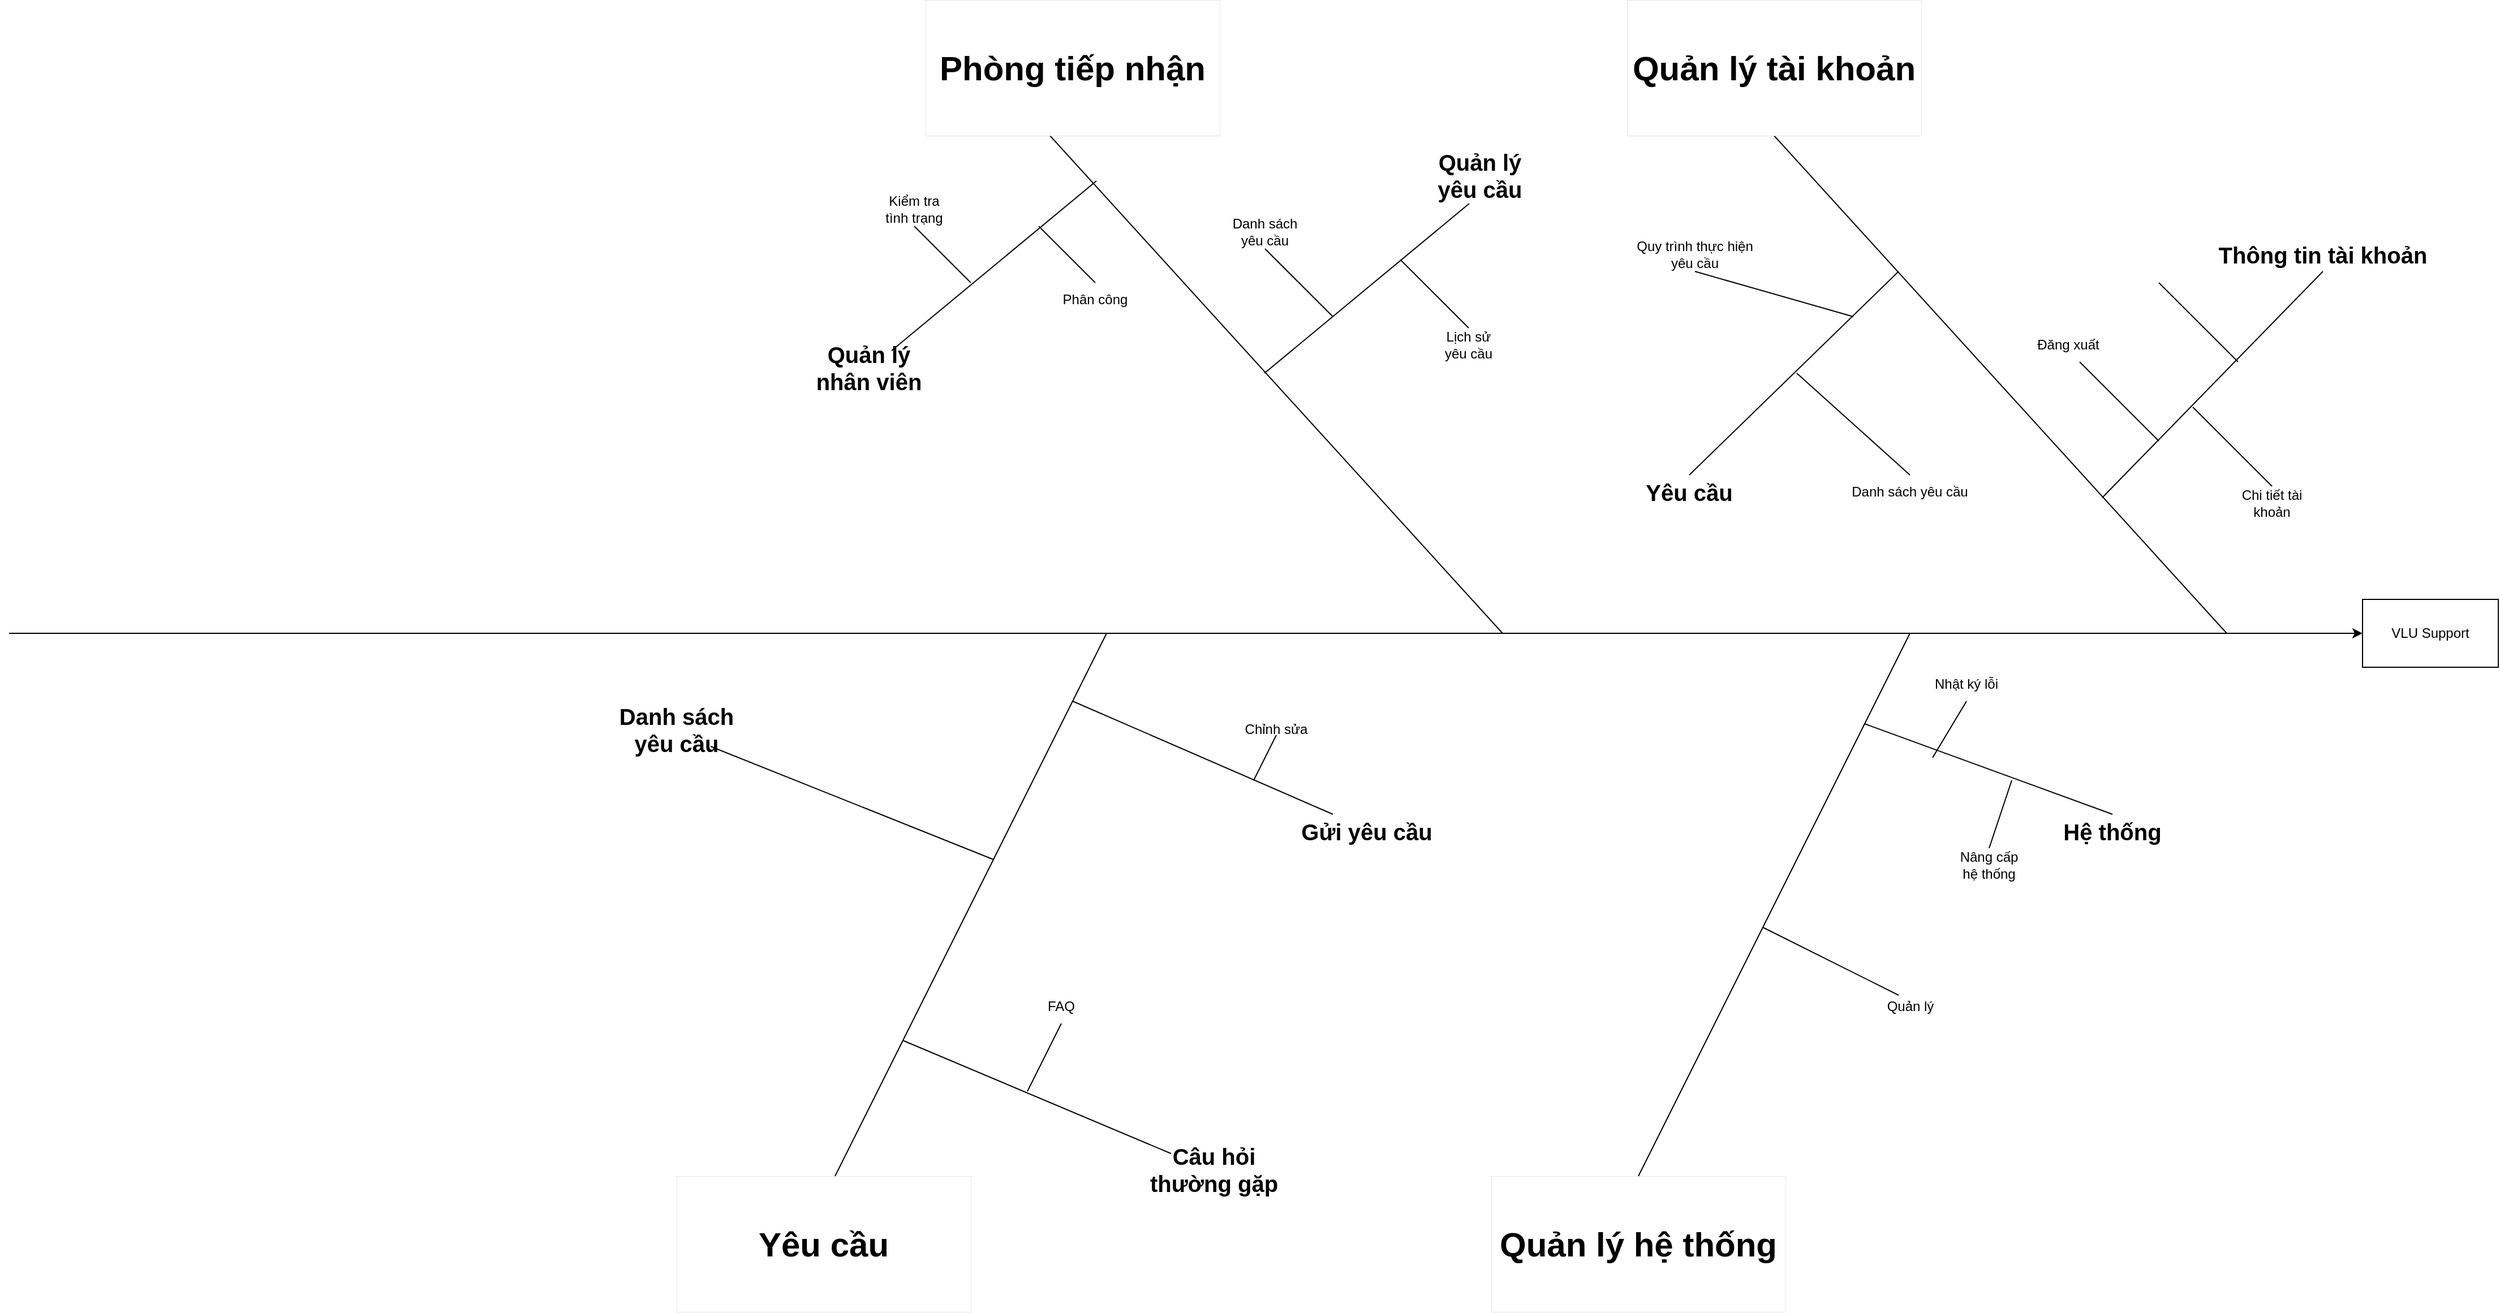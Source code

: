 <mxfile version="21.0.6" type="device"><diagram id="ANmctQ5APCpcmmg1skwJ" name="Trang-1"><mxGraphModel dx="2840" dy="1580" grid="1" gridSize="10" guides="1" tooltips="1" connect="1" arrows="1" fold="1" page="1" pageScale="1" pageWidth="827" pageHeight="1169" math="0" shadow="0"><root><mxCell id="0"/><mxCell id="1" parent="0"/><mxCell id="gyGDI26wCGZgA8zRNjBM-1" value="" style="endArrow=classic;html=1;rounded=0;" parent="1" edge="1"><mxGeometry width="50" height="50" relative="1" as="geometry"><mxPoint x="200" y="680" as="sourcePoint"/><mxPoint x="2280" y="680" as="targetPoint"/></mxGeometry></mxCell><mxCell id="gyGDI26wCGZgA8zRNjBM-2" value="VLU Support" style="rounded=0;whiteSpace=wrap;html=1;" parent="1" vertex="1"><mxGeometry x="2280" y="650" width="120" height="60" as="geometry"/></mxCell><mxCell id="gyGDI26wCGZgA8zRNjBM-3" value="" style="endArrow=none;html=1;rounded=0;" parent="1" edge="1"><mxGeometry width="50" height="50" relative="1" as="geometry"><mxPoint x="2160" y="680" as="sourcePoint"/><mxPoint x="1760" y="240" as="targetPoint"/></mxGeometry></mxCell><mxCell id="gyGDI26wCGZgA8zRNjBM-4" value="" style="endArrow=none;html=1;rounded=0;" parent="1" edge="1"><mxGeometry width="50" height="50" relative="1" as="geometry"><mxPoint x="1520" y="680" as="sourcePoint"/><mxPoint x="1120" y="240" as="targetPoint"/></mxGeometry></mxCell><mxCell id="gyGDI26wCGZgA8zRNjBM-7" value="" style="endArrow=none;html=1;rounded=0;" parent="1" edge="1"><mxGeometry width="50" height="50" relative="1" as="geometry"><mxPoint x="1640" y="1160" as="sourcePoint"/><mxPoint x="1880" y="680" as="targetPoint"/></mxGeometry></mxCell><mxCell id="gyGDI26wCGZgA8zRNjBM-9" value="" style="endArrow=none;html=1;rounded=0;" parent="1" edge="1"><mxGeometry width="50" height="50" relative="1" as="geometry"><mxPoint x="930" y="1160" as="sourcePoint"/><mxPoint x="1170" y="680" as="targetPoint"/></mxGeometry></mxCell><mxCell id="EHP1YN3KoYIs-p1NHQIQ-1" value="Quản lý tài khoản" style="rounded=0;whiteSpace=wrap;html=1;strokeWidth=0;fontSize=30;fontStyle=1" parent="1" vertex="1"><mxGeometry x="1630" y="120" width="260" height="120" as="geometry"/></mxCell><mxCell id="EHP1YN3KoYIs-p1NHQIQ-2" value="Quản lý hệ thống" style="rounded=0;whiteSpace=wrap;html=1;strokeWidth=0;fontSize=30;fontStyle=1" parent="1" vertex="1"><mxGeometry x="1510" y="1160" width="260" height="120" as="geometry"/></mxCell><mxCell id="EHP1YN3KoYIs-p1NHQIQ-3" value="Yêu cầu" style="rounded=0;whiteSpace=wrap;html=1;strokeWidth=0;fontSize=30;fontStyle=1" parent="1" vertex="1"><mxGeometry x="790" y="1160" width="260" height="120" as="geometry"/></mxCell><mxCell id="EHP1YN3KoYIs-p1NHQIQ-4" value="Phòng tiếp nhận" style="rounded=0;whiteSpace=wrap;html=1;strokeWidth=0;fontSize=30;fontStyle=1" parent="1" vertex="1"><mxGeometry x="1010" y="120" width="260" height="120" as="geometry"/></mxCell><mxCell id="EHP1YN3KoYIs-p1NHQIQ-6" value="" style="endArrow=none;html=1;rounded=0;entryX=0.5;entryY=1;entryDx=0;entryDy=0;" parent="1" target="EHP1YN3KoYIs-p1NHQIQ-8" edge="1"><mxGeometry width="50" height="50" relative="1" as="geometry"><mxPoint x="2050" y="560" as="sourcePoint"/><mxPoint x="2230" y="380" as="targetPoint"/></mxGeometry></mxCell><mxCell id="EHP1YN3KoYIs-p1NHQIQ-7" value="" style="endArrow=none;html=1;rounded=0;exitX=0.5;exitY=0;exitDx=0;exitDy=0;" parent="1" source="EHP1YN3KoYIs-p1NHQIQ-9" edge="1"><mxGeometry width="50" height="50" relative="1" as="geometry"><mxPoint x="1690" y="540" as="sourcePoint"/><mxPoint x="1870" y="360" as="targetPoint"/></mxGeometry></mxCell><mxCell id="EHP1YN3KoYIs-p1NHQIQ-8" value="Thông tin tài khoản" style="text;html=1;strokeColor=none;fillColor=none;align=center;verticalAlign=middle;whiteSpace=wrap;rounded=0;fontStyle=1;fontSize=20;" parent="1" vertex="1"><mxGeometry x="2150" y="330" width="190" height="30" as="geometry"/></mxCell><mxCell id="EHP1YN3KoYIs-p1NHQIQ-9" value="&lt;b style=&quot;font-size: 20px;&quot;&gt;&lt;font style=&quot;font-size: 20px;&quot;&gt;Yêu cầu&lt;/font&gt;&lt;/b&gt;" style="text;html=1;strokeColor=none;fillColor=none;align=center;verticalAlign=middle;whiteSpace=wrap;rounded=0;fontSize=20;" parent="1" vertex="1"><mxGeometry x="1620" y="540" width="130" height="30" as="geometry"/></mxCell><mxCell id="EHP1YN3KoYIs-p1NHQIQ-10" value="" style="endArrow=none;html=1;rounded=0;exitX=0.5;exitY=1;exitDx=0;exitDy=0;" parent="1" source="EHP1YN3KoYIs-p1NHQIQ-12" edge="1"><mxGeometry width="50" height="50" relative="1" as="geometry"><mxPoint x="1730" y="360" as="sourcePoint"/><mxPoint x="1830" y="400" as="targetPoint"/></mxGeometry></mxCell><mxCell id="EHP1YN3KoYIs-p1NHQIQ-11" value="" style="endArrow=none;html=1;rounded=0;entryX=0.5;entryY=0;entryDx=0;entryDy=0;" parent="1" target="EHP1YN3KoYIs-p1NHQIQ-14" edge="1"><mxGeometry width="50" height="50" relative="1" as="geometry"><mxPoint x="1780" y="450" as="sourcePoint"/><mxPoint x="1880" y="540" as="targetPoint"/></mxGeometry></mxCell><mxCell id="EHP1YN3KoYIs-p1NHQIQ-12" value="Quy trình thực hiện yêu cầu" style="text;html=1;strokeColor=none;fillColor=none;align=center;verticalAlign=middle;whiteSpace=wrap;rounded=0;" parent="1" vertex="1"><mxGeometry x="1630" y="330" width="120" height="30" as="geometry"/></mxCell><mxCell id="EHP1YN3KoYIs-p1NHQIQ-14" value="Danh sách yêu cầu" style="text;html=1;strokeColor=none;fillColor=none;align=center;verticalAlign=middle;whiteSpace=wrap;rounded=0;" parent="1" vertex="1"><mxGeometry x="1820" y="540" width="120" height="30" as="geometry"/></mxCell><mxCell id="EHP1YN3KoYIs-p1NHQIQ-15" value="" style="endArrow=none;html=1;rounded=0;" parent="1" edge="1"><mxGeometry width="50" height="50" relative="1" as="geometry"><mxPoint x="2100" y="510" as="sourcePoint"/><mxPoint x="2030" y="440" as="targetPoint"/></mxGeometry></mxCell><mxCell id="EHP1YN3KoYIs-p1NHQIQ-16" value="" style="endArrow=none;html=1;rounded=0;" parent="1" edge="1"><mxGeometry width="50" height="50" relative="1" as="geometry"><mxPoint x="2200" y="550" as="sourcePoint"/><mxPoint x="2130" y="480" as="targetPoint"/></mxGeometry></mxCell><mxCell id="EHP1YN3KoYIs-p1NHQIQ-17" value="" style="endArrow=none;html=1;rounded=0;" parent="1" edge="1"><mxGeometry width="50" height="50" relative="1" as="geometry"><mxPoint x="2170" y="440" as="sourcePoint"/><mxPoint x="2100" y="370" as="targetPoint"/></mxGeometry></mxCell><mxCell id="EHP1YN3KoYIs-p1NHQIQ-18" value="Đăng xuất" style="text;html=1;strokeColor=none;fillColor=none;align=center;verticalAlign=middle;whiteSpace=wrap;rounded=0;" parent="1" vertex="1"><mxGeometry x="1990" y="410" width="60" height="30" as="geometry"/></mxCell><mxCell id="EHP1YN3KoYIs-p1NHQIQ-19" value="Chi tiết tài khoản" style="text;html=1;strokeColor=none;fillColor=none;align=center;verticalAlign=middle;whiteSpace=wrap;rounded=0;" parent="1" vertex="1"><mxGeometry x="2170" y="550" width="60" height="30" as="geometry"/></mxCell><mxCell id="EHP1YN3KoYIs-p1NHQIQ-21" value="" style="endArrow=none;html=1;rounded=0;exitX=0.5;exitY=0;exitDx=0;exitDy=0;" parent="1" source="EHP1YN3KoYIs-p1NHQIQ-24" edge="1"><mxGeometry width="50" height="50" relative="1" as="geometry"><mxPoint x="1960" y="820" as="sourcePoint"/><mxPoint x="1840" y="760" as="targetPoint"/></mxGeometry></mxCell><mxCell id="EHP1YN3KoYIs-p1NHQIQ-23" value="" style="endArrow=none;html=1;rounded=0;" parent="1" edge="1"><mxGeometry width="50" height="50" relative="1" as="geometry"><mxPoint x="1870" y="1000" as="sourcePoint"/><mxPoint x="1750" y="940" as="targetPoint"/></mxGeometry></mxCell><mxCell id="EHP1YN3KoYIs-p1NHQIQ-24" value="&lt;font style=&quot;font-size: 20px;&quot;&gt;&lt;b&gt;Hệ thống&lt;/b&gt;&lt;/font&gt;" style="text;html=1;strokeColor=none;fillColor=none;align=center;verticalAlign=middle;whiteSpace=wrap;rounded=0;" parent="1" vertex="1"><mxGeometry x="2008" y="840" width="102" height="30" as="geometry"/></mxCell><mxCell id="EHP1YN3KoYIs-p1NHQIQ-25" value="" style="endArrow=none;html=1;rounded=0;entryX=0.5;entryY=1;entryDx=0;entryDy=0;" parent="1" target="EHP1YN3KoYIs-p1NHQIQ-26" edge="1"><mxGeometry width="50" height="50" relative="1" as="geometry"><mxPoint x="1900" y="790" as="sourcePoint"/><mxPoint x="1930" y="740" as="targetPoint"/></mxGeometry></mxCell><mxCell id="EHP1YN3KoYIs-p1NHQIQ-26" value="Nhật ký lỗi" style="text;html=1;strokeColor=none;fillColor=none;align=center;verticalAlign=middle;whiteSpace=wrap;rounded=0;" parent="1" vertex="1"><mxGeometry x="1900" y="710" width="60" height="30" as="geometry"/></mxCell><mxCell id="EHP1YN3KoYIs-p1NHQIQ-27" value="" style="endArrow=none;html=1;rounded=0;exitX=0.5;exitY=0;exitDx=0;exitDy=0;" parent="1" source="EHP1YN3KoYIs-p1NHQIQ-28" edge="1"><mxGeometry width="50" height="50" relative="1" as="geometry"><mxPoint x="1950" y="870" as="sourcePoint"/><mxPoint x="1970" y="810" as="targetPoint"/></mxGeometry></mxCell><mxCell id="EHP1YN3KoYIs-p1NHQIQ-28" value="Nâng cấp hệ thống" style="text;html=1;strokeColor=none;fillColor=none;align=center;verticalAlign=middle;whiteSpace=wrap;rounded=0;" parent="1" vertex="1"><mxGeometry x="1920" y="870" width="60" height="30" as="geometry"/></mxCell><mxCell id="EHP1YN3KoYIs-p1NHQIQ-30" value="Quản lý" style="text;html=1;align=center;verticalAlign=middle;resizable=0;points=[];autosize=1;strokeColor=none;fillColor=none;" parent="1" vertex="1"><mxGeometry x="1850" y="995" width="60" height="30" as="geometry"/></mxCell><mxCell id="EHP1YN3KoYIs-p1NHQIQ-31" value="" style="endArrow=none;html=1;rounded=0;" parent="1" edge="1"><mxGeometry width="50" height="50" relative="1" as="geometry"><mxPoint x="1140" y="740" as="sourcePoint"/><mxPoint x="1370" y="840" as="targetPoint"/></mxGeometry></mxCell><mxCell id="EHP1YN3KoYIs-p1NHQIQ-32" value="Gửi yêu cầu" style="text;html=1;strokeColor=none;fillColor=none;align=center;verticalAlign=middle;whiteSpace=wrap;rounded=0;fontSize=20;fontStyle=1" parent="1" vertex="1"><mxGeometry x="1340" y="840" width="120" height="30" as="geometry"/></mxCell><mxCell id="EHP1YN3KoYIs-p1NHQIQ-38" value="" style="endArrow=none;html=1;rounded=0;exitX=0.75;exitY=1;exitDx=0;exitDy=0;" parent="1" edge="1" source="JRyGgrs5AOZRTKDDHt-V-16"><mxGeometry width="50" height="50" relative="1" as="geometry"><mxPoint x="834" y="780" as="sourcePoint"/><mxPoint x="1070" y="880" as="targetPoint"/></mxGeometry></mxCell><mxCell id="JRyGgrs5AOZRTKDDHt-V-1" value="" style="endArrow=none;html=1;rounded=0;" edge="1" parent="1"><mxGeometry width="50" height="50" relative="1" as="geometry"><mxPoint x="980" y="430" as="sourcePoint"/><mxPoint x="1161" y="280" as="targetPoint"/></mxGeometry></mxCell><mxCell id="JRyGgrs5AOZRTKDDHt-V-2" value="" style="endArrow=none;html=1;rounded=0;" edge="1" parent="1"><mxGeometry width="50" height="50" relative="1" as="geometry"><mxPoint x="1309.5" y="450" as="sourcePoint"/><mxPoint x="1490.5" y="300" as="targetPoint"/></mxGeometry></mxCell><mxCell id="JRyGgrs5AOZRTKDDHt-V-3" value="Quản lý yêu cầu" style="text;html=1;strokeColor=none;fillColor=none;align=center;verticalAlign=middle;whiteSpace=wrap;rounded=0;fontStyle=1;fontSize=20;" vertex="1" parent="1"><mxGeometry x="1460" y="260" width="80" height="30" as="geometry"/></mxCell><mxCell id="JRyGgrs5AOZRTKDDHt-V-4" value="Quản lý nhân viên" style="text;html=1;strokeColor=none;fillColor=none;align=center;verticalAlign=middle;whiteSpace=wrap;rounded=0;fontStyle=1;fontSize=20;" vertex="1" parent="1"><mxGeometry x="910" y="430" width="100" height="30" as="geometry"/></mxCell><mxCell id="JRyGgrs5AOZRTKDDHt-V-5" value="" style="endArrow=none;html=1;rounded=0;" edge="1" parent="1"><mxGeometry width="50" height="50" relative="1" as="geometry"><mxPoint x="1160" y="370" as="sourcePoint"/><mxPoint x="1110" y="320" as="targetPoint"/></mxGeometry></mxCell><mxCell id="JRyGgrs5AOZRTKDDHt-V-6" value="Phân công" style="text;html=1;strokeColor=none;fillColor=none;align=center;verticalAlign=middle;whiteSpace=wrap;rounded=0;" vertex="1" parent="1"><mxGeometry x="1130" y="370" width="60" height="30" as="geometry"/></mxCell><mxCell id="JRyGgrs5AOZRTKDDHt-V-7" value="" style="endArrow=none;html=1;rounded=0;" edge="1" parent="1"><mxGeometry width="50" height="50" relative="1" as="geometry"><mxPoint x="1050" y="370" as="sourcePoint"/><mxPoint x="1000" y="320" as="targetPoint"/></mxGeometry></mxCell><mxCell id="JRyGgrs5AOZRTKDDHt-V-8" value="Kiểm tra tình trạng" style="text;html=1;strokeColor=none;fillColor=none;align=center;verticalAlign=middle;whiteSpace=wrap;rounded=0;" vertex="1" parent="1"><mxGeometry x="970" y="290" width="60" height="30" as="geometry"/></mxCell><mxCell id="JRyGgrs5AOZRTKDDHt-V-9" value="" style="endArrow=none;html=1;rounded=0;" edge="1" parent="1"><mxGeometry width="50" height="50" relative="1" as="geometry"><mxPoint x="1310" y="340" as="sourcePoint"/><mxPoint x="1370" y="400" as="targetPoint"/></mxGeometry></mxCell><mxCell id="JRyGgrs5AOZRTKDDHt-V-10" value="" style="endArrow=none;html=1;rounded=0;" edge="1" parent="1"><mxGeometry width="50" height="50" relative="1" as="geometry"><mxPoint x="1430" y="350" as="sourcePoint"/><mxPoint x="1490" y="410" as="targetPoint"/></mxGeometry></mxCell><mxCell id="JRyGgrs5AOZRTKDDHt-V-11" value="Danh sách yêu cầu" style="text;html=1;strokeColor=none;fillColor=none;align=center;verticalAlign=middle;whiteSpace=wrap;rounded=0;" vertex="1" parent="1"><mxGeometry x="1280" y="310" width="60" height="30" as="geometry"/></mxCell><mxCell id="JRyGgrs5AOZRTKDDHt-V-12" value="Lịch sử yêu cầu" style="text;html=1;strokeColor=none;fillColor=none;align=center;verticalAlign=middle;whiteSpace=wrap;rounded=0;" vertex="1" parent="1"><mxGeometry x="1460" y="410" width="60" height="30" as="geometry"/></mxCell><mxCell id="JRyGgrs5AOZRTKDDHt-V-13" value="" style="endArrow=none;html=1;rounded=0;" edge="1" parent="1"><mxGeometry width="50" height="50" relative="1" as="geometry"><mxPoint x="1300" y="810" as="sourcePoint"/><mxPoint x="1320" y="770" as="targetPoint"/></mxGeometry></mxCell><mxCell id="JRyGgrs5AOZRTKDDHt-V-14" value="Chỉnh sửa" style="text;html=1;strokeColor=none;fillColor=none;align=center;verticalAlign=middle;whiteSpace=wrap;rounded=0;" vertex="1" parent="1"><mxGeometry x="1290" y="750" width="60" height="30" as="geometry"/></mxCell><mxCell id="JRyGgrs5AOZRTKDDHt-V-16" value="Danh sách yêu cầu" style="text;html=1;strokeColor=none;fillColor=none;align=center;verticalAlign=middle;whiteSpace=wrap;rounded=0;fontStyle=1;fontSize=20;" vertex="1" parent="1"><mxGeometry x="730" y="750" width="120" height="30" as="geometry"/></mxCell><mxCell id="JRyGgrs5AOZRTKDDHt-V-18" value="" style="endArrow=none;html=1;rounded=0;exitX=0.75;exitY=1;exitDx=0;exitDy=0;" edge="1" parent="1"><mxGeometry width="50" height="50" relative="1" as="geometry"><mxPoint x="990" y="1040" as="sourcePoint"/><mxPoint x="1227" y="1140" as="targetPoint"/></mxGeometry></mxCell><mxCell id="JRyGgrs5AOZRTKDDHt-V-19" value="&lt;b&gt;&lt;font style=&quot;font-size: 20px;&quot;&gt;Câu hỏi thường gặp&lt;/font&gt;&lt;/b&gt;" style="text;html=1;strokeColor=none;fillColor=none;align=center;verticalAlign=middle;whiteSpace=wrap;rounded=0;" vertex="1" parent="1"><mxGeometry x="1200" y="1139" width="130" height="30" as="geometry"/></mxCell><mxCell id="JRyGgrs5AOZRTKDDHt-V-21" value="" style="endArrow=none;html=1;rounded=0;" edge="1" parent="1"><mxGeometry width="50" height="50" relative="1" as="geometry"><mxPoint x="1100" y="1085" as="sourcePoint"/><mxPoint x="1130" y="1025" as="targetPoint"/></mxGeometry></mxCell><mxCell id="JRyGgrs5AOZRTKDDHt-V-22" value="FAQ" style="text;html=1;strokeColor=none;fillColor=none;align=center;verticalAlign=middle;whiteSpace=wrap;rounded=0;" vertex="1" parent="1"><mxGeometry x="1100" y="995" width="60" height="30" as="geometry"/></mxCell></root></mxGraphModel></diagram></mxfile>